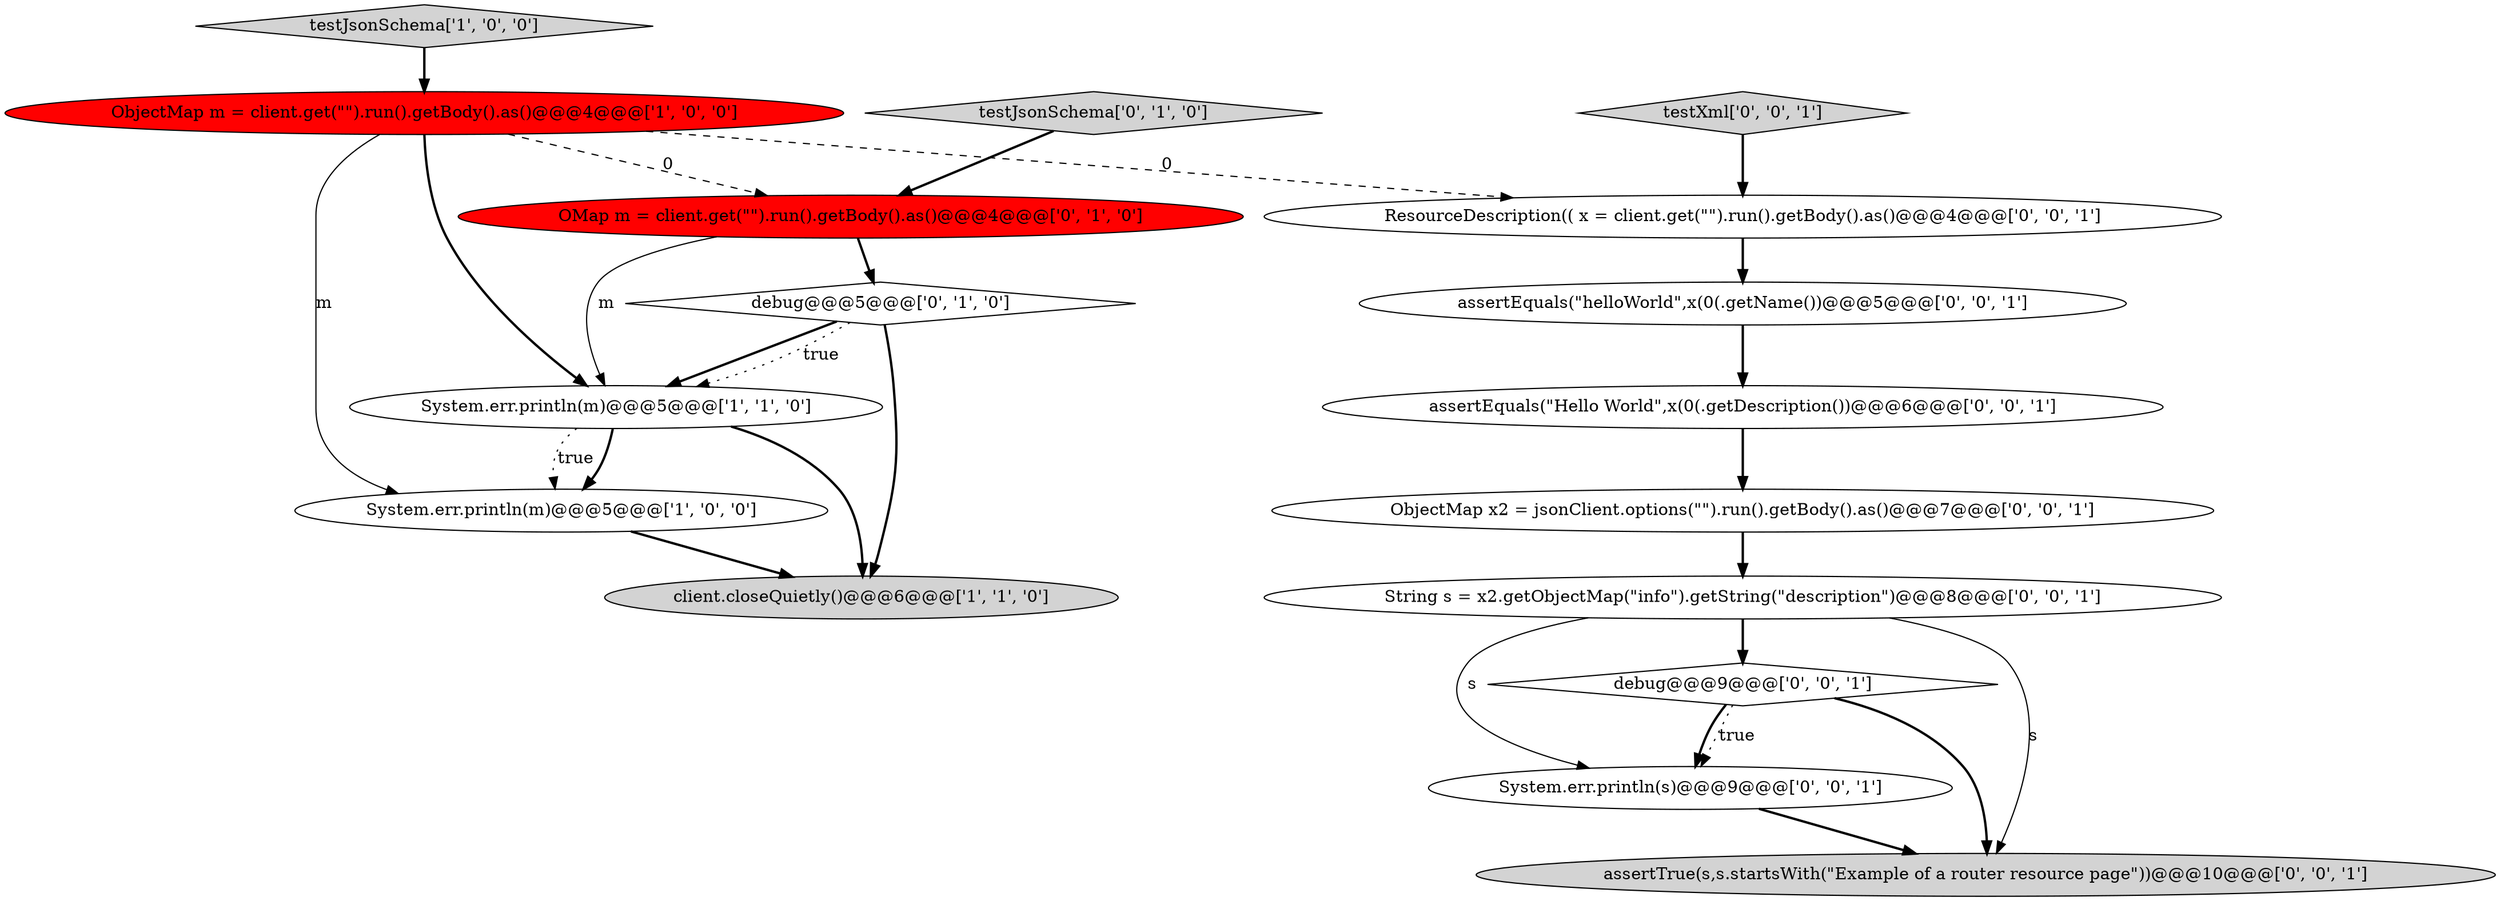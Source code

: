 digraph {
7 [style = filled, label = "testJsonSchema['0', '1', '0']", fillcolor = lightgray, shape = diamond image = "AAA0AAABBB2BBB"];
11 [style = filled, label = "ResourceDescription(( x = client.get(\"\").run().getBody().as()@@@4@@@['0', '0', '1']", fillcolor = white, shape = ellipse image = "AAA0AAABBB3BBB"];
2 [style = filled, label = "System.err.println(m)@@@5@@@['1', '0', '0']", fillcolor = white, shape = ellipse image = "AAA0AAABBB1BBB"];
0 [style = filled, label = "client.closeQuietly()@@@6@@@['1', '1', '0']", fillcolor = lightgray, shape = ellipse image = "AAA0AAABBB1BBB"];
5 [style = filled, label = "debug@@@5@@@['0', '1', '0']", fillcolor = white, shape = diamond image = "AAA0AAABBB2BBB"];
3 [style = filled, label = "System.err.println(m)@@@5@@@['1', '1', '0']", fillcolor = white, shape = ellipse image = "AAA0AAABBB1BBB"];
1 [style = filled, label = "ObjectMap m = client.get(\"\").run().getBody().as()@@@4@@@['1', '0', '0']", fillcolor = red, shape = ellipse image = "AAA1AAABBB1BBB"];
6 [style = filled, label = "OMap m = client.get(\"\").run().getBody().as()@@@4@@@['0', '1', '0']", fillcolor = red, shape = ellipse image = "AAA1AAABBB2BBB"];
8 [style = filled, label = "ObjectMap x2 = jsonClient.options(\"\").run().getBody().as()@@@7@@@['0', '0', '1']", fillcolor = white, shape = ellipse image = "AAA0AAABBB3BBB"];
16 [style = filled, label = "testXml['0', '0', '1']", fillcolor = lightgray, shape = diamond image = "AAA0AAABBB3BBB"];
4 [style = filled, label = "testJsonSchema['1', '0', '0']", fillcolor = lightgray, shape = diamond image = "AAA0AAABBB1BBB"];
10 [style = filled, label = "assertTrue(s,s.startsWith(\"Example of a router resource page\"))@@@10@@@['0', '0', '1']", fillcolor = lightgray, shape = ellipse image = "AAA0AAABBB3BBB"];
13 [style = filled, label = "debug@@@9@@@['0', '0', '1']", fillcolor = white, shape = diamond image = "AAA0AAABBB3BBB"];
14 [style = filled, label = "assertEquals(\"helloWorld\",x(0(.getName())@@@5@@@['0', '0', '1']", fillcolor = white, shape = ellipse image = "AAA0AAABBB3BBB"];
9 [style = filled, label = "assertEquals(\"Hello World\",x(0(.getDescription())@@@6@@@['0', '0', '1']", fillcolor = white, shape = ellipse image = "AAA0AAABBB3BBB"];
15 [style = filled, label = "System.err.println(s)@@@9@@@['0', '0', '1']", fillcolor = white, shape = ellipse image = "AAA0AAABBB3BBB"];
12 [style = filled, label = "String s = x2.getObjectMap(\"info\").getString(\"description\")@@@8@@@['0', '0', '1']", fillcolor = white, shape = ellipse image = "AAA0AAABBB3BBB"];
5->3 [style = bold, label=""];
13->10 [style = bold, label=""];
15->10 [style = bold, label=""];
16->11 [style = bold, label=""];
11->14 [style = bold, label=""];
1->2 [style = solid, label="m"];
1->3 [style = bold, label=""];
5->3 [style = dotted, label="true"];
9->8 [style = bold, label=""];
3->0 [style = bold, label=""];
12->10 [style = solid, label="s"];
12->13 [style = bold, label=""];
6->3 [style = solid, label="m"];
6->5 [style = bold, label=""];
2->0 [style = bold, label=""];
3->2 [style = bold, label=""];
5->0 [style = bold, label=""];
1->6 [style = dashed, label="0"];
1->11 [style = dashed, label="0"];
7->6 [style = bold, label=""];
14->9 [style = bold, label=""];
13->15 [style = dotted, label="true"];
4->1 [style = bold, label=""];
13->15 [style = bold, label=""];
12->15 [style = solid, label="s"];
8->12 [style = bold, label=""];
3->2 [style = dotted, label="true"];
}
